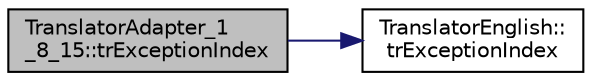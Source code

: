 digraph "TranslatorAdapter_1_8_15::trExceptionIndex"
{
 // LATEX_PDF_SIZE
  edge [fontname="Helvetica",fontsize="10",labelfontname="Helvetica",labelfontsize="10"];
  node [fontname="Helvetica",fontsize="10",shape=record];
  rankdir="LR";
  Node1 [label="TranslatorAdapter_1\l_8_15::trExceptionIndex",height=0.2,width=0.4,color="black", fillcolor="grey75", style="filled", fontcolor="black",tooltip=" "];
  Node1 -> Node2 [color="midnightblue",fontsize="10",style="solid",fontname="Helvetica"];
  Node2 [label="TranslatorEnglish::\ltrExceptionIndex",height=0.2,width=0.4,color="black", fillcolor="white", style="filled",URL="$classTranslatorEnglish.html#a2df838ce696b659ae7df12c649b7c155",tooltip=" "];
}
